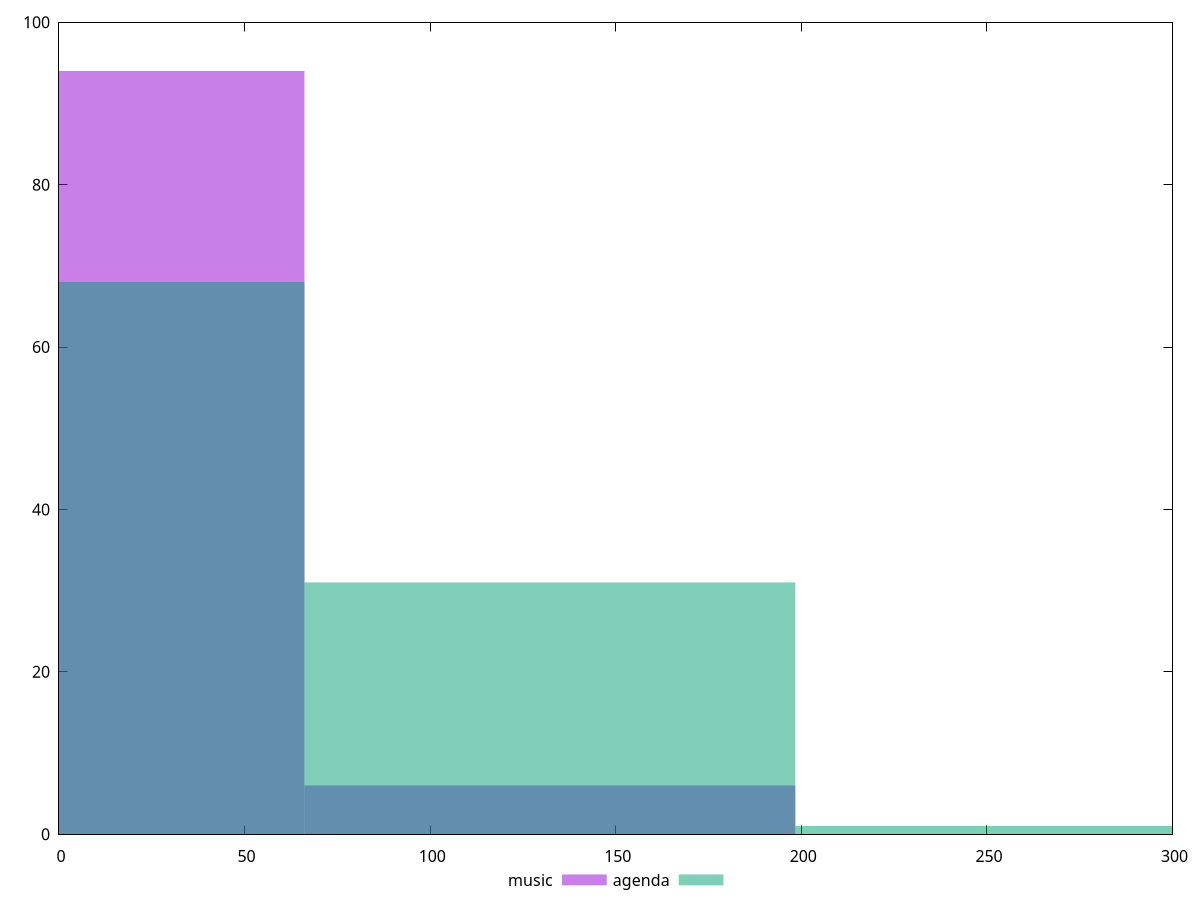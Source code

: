 reset

$music <<EOF
0 94
132.25165054444903 6
EOF

$agenda <<EOF
0 68
264.50330108889807 1
132.25165054444903 31
EOF

set key outside below
set boxwidth 132.25165054444903
set xrange [0:300]
set yrange [0:100]
set trange [0:100]
set style fill transparent solid 0.5 noborder
set terminal svg size 640, 500 enhanced background rgb 'white'
set output "report/report_00029_2021-02-24T13-36-40.390Z/unminified-javascript/comparison/histogram/0_vs_1.svg"

plot $music title "music" with boxes, \
     $agenda title "agenda" with boxes

reset
